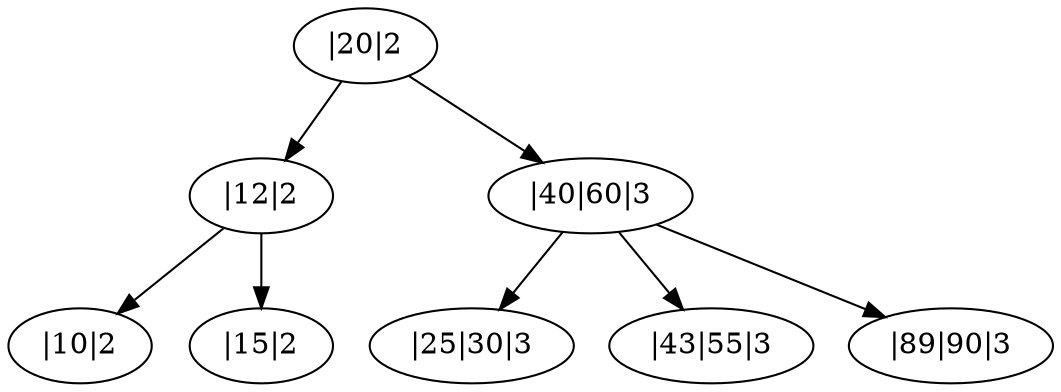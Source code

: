digraph { 
	"|20|2"->"|12|2";
	"|12|2"->"|10|2";
	"|12|2"->"|15|2";
	"|20|2"->"|40|60|3";
	"|40|60|3"->"|25|30|3";
	"|40|60|3"->"|43|55|3";
	"|40|60|3"->"|89|90|3";
	 }